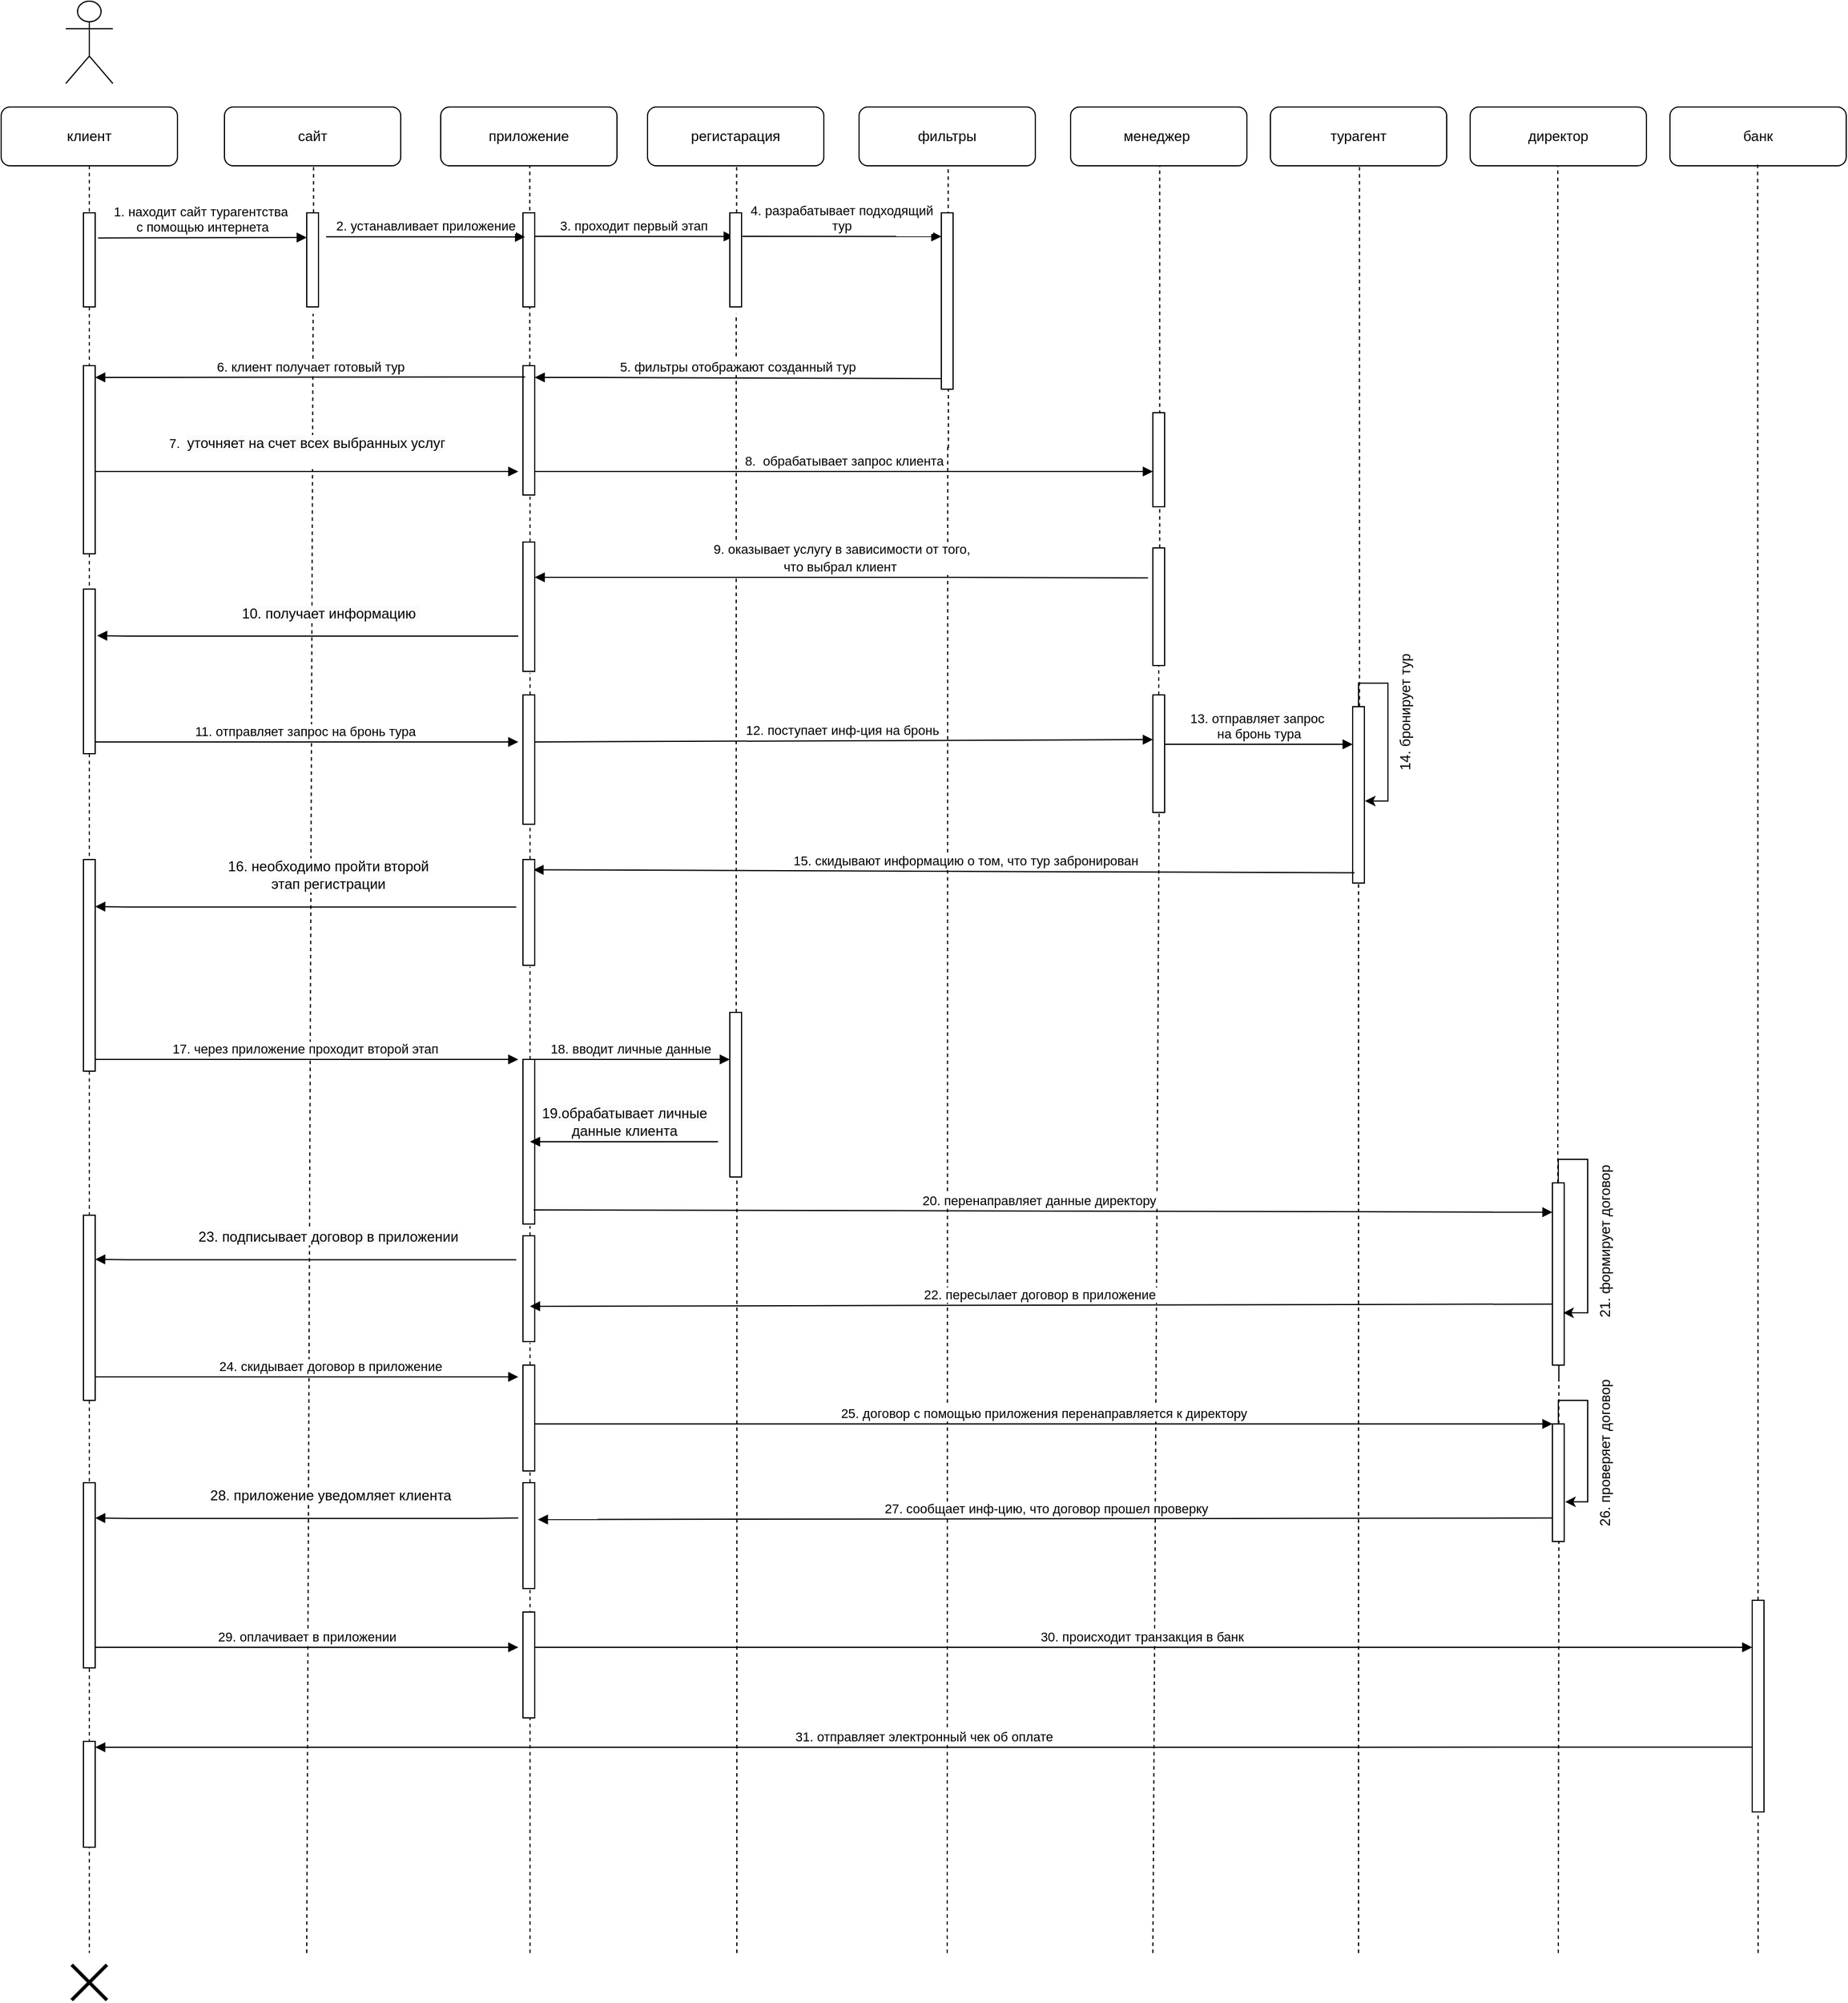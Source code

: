 <mxfile version="20.7.4" type="device"><diagram id="2bJreZVcb5cyJb6F7dEf" name="Страница 1"><mxGraphModel dx="1914" dy="2144" grid="1" gridSize="10" guides="1" tooltips="1" connect="1" arrows="1" fold="1" page="1" pageScale="1" pageWidth="827" pageHeight="1169" math="0" shadow="0"><root><mxCell id="0"/><mxCell id="1" parent="0"/><mxCell id="6e0mlil3TeSvA-XCx9b1-1" value="клиент" style="rounded=1;whiteSpace=wrap;html=1;" parent="1" vertex="1"><mxGeometry x="40" y="30" width="150" height="50" as="geometry"/></mxCell><mxCell id="6e0mlil3TeSvA-XCx9b1-3" value="сайт" style="rounded=1;whiteSpace=wrap;html=1;" parent="1" vertex="1"><mxGeometry x="230" y="30" width="150" height="50" as="geometry"/></mxCell><mxCell id="6e0mlil3TeSvA-XCx9b1-4" value="приложение" style="rounded=1;whiteSpace=wrap;html=1;" parent="1" vertex="1"><mxGeometry x="414" y="30" width="150" height="50" as="geometry"/></mxCell><mxCell id="6e0mlil3TeSvA-XCx9b1-5" value="регистарация" style="rounded=1;whiteSpace=wrap;html=1;" parent="1" vertex="1"><mxGeometry x="590" y="30" width="150" height="50" as="geometry"/></mxCell><mxCell id="6e0mlil3TeSvA-XCx9b1-7" value="" style="endArrow=none;dashed=1;html=1;rounded=0;entryX=0.544;entryY=1.073;entryDx=0;entryDy=0;entryPerimeter=0;startArrow=none;" parent="1" source="6e0mlil3TeSvA-XCx9b1-19" edge="1"><mxGeometry width="50" height="50" relative="1" as="geometry"><mxPoint x="304.2" y="898.85" as="sourcePoint"/><mxPoint x="305.8" y="80.0" as="targetPoint"/></mxGeometry></mxCell><mxCell id="6e0mlil3TeSvA-XCx9b1-8" value="" style="endArrow=none;dashed=1;html=1;rounded=0;entryX=0.544;entryY=1.073;entryDx=0;entryDy=0;entryPerimeter=0;startArrow=none;" parent="1" source="6e0mlil3TeSvA-XCx9b1-47" edge="1"><mxGeometry width="50" height="50" relative="1" as="geometry"><mxPoint x="490" y="900" as="sourcePoint"/><mxPoint x="489.8" y="80.0" as="targetPoint"/></mxGeometry></mxCell><mxCell id="6e0mlil3TeSvA-XCx9b1-9" value="" style="endArrow=none;dashed=1;html=1;rounded=0;entryX=0.544;entryY=1.073;entryDx=0;entryDy=0;entryPerimeter=0;startArrow=none;" parent="1" source="6e0mlil3TeSvA-XCx9b1-37" edge="1"><mxGeometry width="50" height="50" relative="1" as="geometry"><mxPoint x="664.2" y="898.85" as="sourcePoint"/><mxPoint x="665.8" y="80.0" as="targetPoint"/></mxGeometry></mxCell><mxCell id="6e0mlil3TeSvA-XCx9b1-10" value="" style="shape=umlActor;verticalLabelPosition=bottom;verticalAlign=top;html=1;outlineConnect=0;" parent="1" vertex="1"><mxGeometry x="95" y="-60" width="40" height="70" as="geometry"/></mxCell><mxCell id="6e0mlil3TeSvA-XCx9b1-17" value="" style="endArrow=none;dashed=1;html=1;rounded=0;startArrow=none;" parent="1" source="6e0mlil3TeSvA-XCx9b1-163" edge="1"><mxGeometry width="50" height="50" relative="1" as="geometry"><mxPoint x="135" y="170" as="sourcePoint"/><mxPoint x="115" y="1510" as="targetPoint"/></mxGeometry></mxCell><mxCell id="6e0mlil3TeSvA-XCx9b1-19" value="" style="html=1;points=[];perimeter=orthogonalPerimeter;" parent="1" vertex="1"><mxGeometry x="300" y="120.0" width="10" height="80" as="geometry"/></mxCell><mxCell id="6e0mlil3TeSvA-XCx9b1-20" value="" style="endArrow=none;dashed=1;html=1;rounded=0;entryX=0.544;entryY=1.073;entryDx=0;entryDy=0;entryPerimeter=0;" parent="1" target="6e0mlil3TeSvA-XCx9b1-19" edge="1"><mxGeometry width="50" height="50" relative="1" as="geometry"><mxPoint x="300" y="1600" as="sourcePoint"/><mxPoint x="305.8" y="80.0" as="targetPoint"/></mxGeometry></mxCell><mxCell id="6e0mlil3TeSvA-XCx9b1-18" value="" style="html=1;points=[];perimeter=orthogonalPerimeter;" parent="1" vertex="1"><mxGeometry x="110" y="120.0" width="10" height="80" as="geometry"/></mxCell><mxCell id="6e0mlil3TeSvA-XCx9b1-21" value="" style="endArrow=none;dashed=1;html=1;rounded=0;" parent="1" source="6e0mlil3TeSvA-XCx9b1-1" target="6e0mlil3TeSvA-XCx9b1-18" edge="1"><mxGeometry width="50" height="50" relative="1" as="geometry"><mxPoint x="115" y="80.0" as="sourcePoint"/><mxPoint x="115" y="1010" as="targetPoint"/></mxGeometry></mxCell><mxCell id="6e0mlil3TeSvA-XCx9b1-22" value="" style="html=1;points=[];perimeter=orthogonalPerimeter;" parent="1" vertex="1"><mxGeometry x="484" y="120.0" width="10" height="80" as="geometry"/></mxCell><mxCell id="6e0mlil3TeSvA-XCx9b1-24" value="1. находит сайт турагентства&amp;nbsp;&lt;br&gt;с помощью интернета" style="html=1;verticalAlign=bottom;endArrow=block;rounded=0;exitX=1.25;exitY=0.267;exitDx=0;exitDy=0;exitPerimeter=0;" parent="1" source="6e0mlil3TeSvA-XCx9b1-18" edge="1"><mxGeometry width="80" relative="1" as="geometry"><mxPoint x="130" y="140" as="sourcePoint"/><mxPoint x="300" y="141" as="targetPoint"/></mxGeometry></mxCell><mxCell id="6e0mlil3TeSvA-XCx9b1-25" value="2. устанавливает приложение" style="html=1;verticalAlign=bottom;endArrow=block;rounded=0;exitX=1.25;exitY=0.267;exitDx=0;exitDy=0;exitPerimeter=0;entryX=0.183;entryY=0.256;entryDx=0;entryDy=0;entryPerimeter=0;" parent="1" target="6e0mlil3TeSvA-XCx9b1-22" edge="1"><mxGeometry width="80" relative="1" as="geometry"><mxPoint x="316.5" y="140.36" as="sourcePoint"/><mxPoint x="480" y="140" as="targetPoint"/></mxGeometry></mxCell><mxCell id="6e0mlil3TeSvA-XCx9b1-27" value="3. проходит первый этап &lt;br&gt;" style="html=1;verticalAlign=bottom;endArrow=block;rounded=0;exitX=1.25;exitY=0.267;exitDx=0;exitDy=0;exitPerimeter=0;entryX=0.183;entryY=0.256;entryDx=0;entryDy=0;entryPerimeter=0;" parent="1" edge="1"><mxGeometry width="80" relative="1" as="geometry"><mxPoint x="494" y="140.0" as="sourcePoint"/><mxPoint x="663.33" y="140.12" as="targetPoint"/></mxGeometry></mxCell><mxCell id="6e0mlil3TeSvA-XCx9b1-28" value="фильтры" style="rounded=1;whiteSpace=wrap;html=1;" parent="1" vertex="1"><mxGeometry x="770" y="30" width="150" height="50" as="geometry"/></mxCell><mxCell id="6e0mlil3TeSvA-XCx9b1-29" value="менеджер&amp;nbsp;" style="rounded=1;whiteSpace=wrap;html=1;" parent="1" vertex="1"><mxGeometry x="950" y="30" width="150" height="50" as="geometry"/></mxCell><mxCell id="6e0mlil3TeSvA-XCx9b1-30" value="турагент" style="rounded=1;whiteSpace=wrap;html=1;" parent="1" vertex="1"><mxGeometry x="1120" y="30" width="150" height="50" as="geometry"/></mxCell><mxCell id="6e0mlil3TeSvA-XCx9b1-31" value="директор" style="rounded=1;whiteSpace=wrap;html=1;" parent="1" vertex="1"><mxGeometry x="1290" y="30" width="150" height="50" as="geometry"/></mxCell><mxCell id="6e0mlil3TeSvA-XCx9b1-32" value="" style="endArrow=none;dashed=1;html=1;rounded=0;entryX=0.544;entryY=1.073;entryDx=0;entryDy=0;entryPerimeter=0;startArrow=none;" parent="1" edge="1"><mxGeometry width="50" height="50" relative="1" as="geometry"><mxPoint x="846" y="320" as="sourcePoint"/><mxPoint x="845.8" y="80.0" as="targetPoint"/></mxGeometry></mxCell><mxCell id="6e0mlil3TeSvA-XCx9b1-35" value="" style="endArrow=none;dashed=1;html=1;rounded=0;entryX=0.544;entryY=1.073;entryDx=0;entryDy=0;entryPerimeter=0;startArrow=none;" parent="1" source="6e0mlil3TeSvA-XCx9b1-57" edge="1"><mxGeometry width="50" height="50" relative="1" as="geometry"><mxPoint x="1024.2" y="898.85" as="sourcePoint"/><mxPoint x="1025.8" y="80.0" as="targetPoint"/></mxGeometry></mxCell><mxCell id="6e0mlil3TeSvA-XCx9b1-36" value="" style="endArrow=none;dashed=1;html=1;rounded=0;entryX=0.544;entryY=1.073;entryDx=0;entryDy=0;entryPerimeter=0;startArrow=none;" parent="1" source="6e0mlil3TeSvA-XCx9b1-34" edge="1"><mxGeometry width="50" height="50" relative="1" as="geometry"><mxPoint x="1194.2" y="898.85" as="sourcePoint"/><mxPoint x="1195.8" y="80.0" as="targetPoint"/></mxGeometry></mxCell><mxCell id="6e0mlil3TeSvA-XCx9b1-37" value="" style="html=1;points=[];perimeter=orthogonalPerimeter;" parent="1" vertex="1"><mxGeometry x="660" y="120.0" width="10" height="80" as="geometry"/></mxCell><mxCell id="6e0mlil3TeSvA-XCx9b1-38" value="" style="endArrow=none;dashed=1;html=1;rounded=0;entryX=0.544;entryY=1.073;entryDx=0;entryDy=0;entryPerimeter=0;startArrow=none;" parent="1" source="6e0mlil3TeSvA-XCx9b1-92" target="6e0mlil3TeSvA-XCx9b1-37" edge="1"><mxGeometry width="50" height="50" relative="1" as="geometry"><mxPoint x="664.2" y="898.85" as="sourcePoint"/><mxPoint x="665.8" y="80.0" as="targetPoint"/></mxGeometry></mxCell><mxCell id="6e0mlil3TeSvA-XCx9b1-39" value="4. разрабатывает подходящий &lt;br&gt;тур" style="html=1;verticalAlign=bottom;endArrow=block;rounded=0;exitX=1.25;exitY=0.267;exitDx=0;exitDy=0;exitPerimeter=0;entryX=0.183;entryY=0.256;entryDx=0;entryDy=0;entryPerimeter=0;" parent="1" edge="1"><mxGeometry width="80" relative="1" as="geometry"><mxPoint x="670.67" y="140.0" as="sourcePoint"/><mxPoint x="840.0" y="140.12" as="targetPoint"/></mxGeometry></mxCell><mxCell id="6e0mlil3TeSvA-XCx9b1-42" value="" style="endArrow=none;dashed=1;html=1;rounded=0;entryX=0.544;entryY=1.073;entryDx=0;entryDy=0;entryPerimeter=0;" parent="1" edge="1"><mxGeometry width="50" height="50" relative="1" as="geometry"><mxPoint x="845" y="1600" as="sourcePoint"/><mxPoint x="845.44" y="315.84" as="targetPoint"/></mxGeometry></mxCell><mxCell id="6e0mlil3TeSvA-XCx9b1-47" value="" style="html=1;points=[];perimeter=orthogonalPerimeter;" parent="1" vertex="1"><mxGeometry x="484" y="250" width="10" height="110" as="geometry"/></mxCell><mxCell id="6e0mlil3TeSvA-XCx9b1-48" value="" style="endArrow=none;dashed=1;html=1;rounded=0;entryX=0.6;entryY=1.012;entryDx=0;entryDy=0;entryPerimeter=0;startArrow=none;" parent="1" source="6e0mlil3TeSvA-XCx9b1-60" target="6e0mlil3TeSvA-XCx9b1-47" edge="1"><mxGeometry width="50" height="50" relative="1" as="geometry"><mxPoint x="490" y="900" as="sourcePoint"/><mxPoint x="490" y="370" as="targetPoint"/></mxGeometry></mxCell><mxCell id="6e0mlil3TeSvA-XCx9b1-49" value="5. фильтры отображают созданный тур&amp;nbsp;" style="html=1;verticalAlign=bottom;endArrow=block;rounded=0;exitX=0.1;exitY=0.94;exitDx=0;exitDy=0;exitPerimeter=0;" parent="1" source="6e0mlil3TeSvA-XCx9b1-23" target="6e0mlil3TeSvA-XCx9b1-47" edge="1"><mxGeometry width="80" relative="1" as="geometry"><mxPoint x="838.33" y="258" as="sourcePoint"/><mxPoint x="480" y="260" as="targetPoint"/><Array as="points"><mxPoint x="530" y="260"/></Array></mxGeometry></mxCell><mxCell id="6e0mlil3TeSvA-XCx9b1-50" value="7. &amp;nbsp;&lt;span style=&quot;font-size: 12px; background-color: rgb(251, 251, 251);&quot;&gt;уточняет на счет всех выбранных услуг&lt;br&gt;&lt;br&gt;&lt;/span&gt;" style="html=1;verticalAlign=bottom;endArrow=block;rounded=0;" parent="1" source="6e0mlil3TeSvA-XCx9b1-51" edge="1"><mxGeometry width="80" relative="1" as="geometry"><mxPoint x="500" y="340" as="sourcePoint"/><mxPoint x="480" y="340" as="targetPoint"/><Array as="points"><mxPoint x="480" y="340"/></Array></mxGeometry></mxCell><mxCell id="6e0mlil3TeSvA-XCx9b1-51" value="" style="html=1;points=[];perimeter=orthogonalPerimeter;" parent="1" vertex="1"><mxGeometry x="110" y="250" width="10" height="160" as="geometry"/></mxCell><mxCell id="6e0mlil3TeSvA-XCx9b1-52" value="" style="endArrow=none;dashed=1;html=1;rounded=0;startArrow=none;" parent="1" source="6e0mlil3TeSvA-XCx9b1-18" target="6e0mlil3TeSvA-XCx9b1-51" edge="1"><mxGeometry width="50" height="50" relative="1" as="geometry"><mxPoint x="115" y="200.0" as="sourcePoint"/><mxPoint x="115" y="1010" as="targetPoint"/></mxGeometry></mxCell><mxCell id="6e0mlil3TeSvA-XCx9b1-53" value="6. клиент получает готовый тур" style="html=1;verticalAlign=bottom;endArrow=block;rounded=0;exitX=0.183;exitY=0.087;exitDx=0;exitDy=0;exitPerimeter=0;" parent="1" source="6e0mlil3TeSvA-XCx9b1-47" edge="1"><mxGeometry width="80" relative="1" as="geometry"><mxPoint x="464.33" y="260" as="sourcePoint"/><mxPoint x="120" y="260" as="targetPoint"/><Array as="points"/></mxGeometry></mxCell><mxCell id="6e0mlil3TeSvA-XCx9b1-55" value="8.&amp;nbsp; обрабатывает запрос клиента&lt;span style=&quot;font-size: 12px; background-color: rgb(251, 251, 251);&quot;&gt;&lt;br&gt;&lt;/span&gt;" style="html=1;verticalAlign=bottom;endArrow=block;rounded=0;" parent="1" edge="1"><mxGeometry width="80" relative="1" as="geometry"><mxPoint x="494" y="340" as="sourcePoint"/><mxPoint x="1020" y="340" as="targetPoint"/><Array as="points"><mxPoint x="1020" y="340"/></Array></mxGeometry></mxCell><mxCell id="6e0mlil3TeSvA-XCx9b1-33" value="" style="html=1;points=[];perimeter=orthogonalPerimeter;" parent="1" vertex="1"><mxGeometry x="1020" y="290.0" width="10" height="80" as="geometry"/></mxCell><mxCell id="6e0mlil3TeSvA-XCx9b1-23" value="" style="html=1;points=[];perimeter=orthogonalPerimeter;" parent="1" vertex="1"><mxGeometry x="840" y="120" width="10" height="150" as="geometry"/></mxCell><mxCell id="6e0mlil3TeSvA-XCx9b1-57" value="" style="html=1;points=[];perimeter=orthogonalPerimeter;" parent="1" vertex="1"><mxGeometry x="1020" y="405" width="10" height="100" as="geometry"/></mxCell><mxCell id="6e0mlil3TeSvA-XCx9b1-58" value="" style="endArrow=none;dashed=1;html=1;rounded=0;startArrow=none;" parent="1" source="6e0mlil3TeSvA-XCx9b1-73" target="6e0mlil3TeSvA-XCx9b1-57" edge="1"><mxGeometry width="50" height="50" relative="1" as="geometry"><mxPoint x="1024.2" y="898.85" as="sourcePoint"/><mxPoint x="1025.8" y="80.0" as="targetPoint"/></mxGeometry></mxCell><mxCell id="6e0mlil3TeSvA-XCx9b1-60" value="" style="html=1;points=[];perimeter=orthogonalPerimeter;" parent="1" vertex="1"><mxGeometry x="484" y="400" width="10" height="110" as="geometry"/></mxCell><mxCell id="6e0mlil3TeSvA-XCx9b1-61" value="" style="endArrow=none;dashed=1;html=1;rounded=0;entryX=0.6;entryY=1.012;entryDx=0;entryDy=0;entryPerimeter=0;startArrow=none;" parent="1" source="6e0mlil3TeSvA-XCx9b1-69" target="6e0mlil3TeSvA-XCx9b1-60" edge="1"><mxGeometry width="50" height="50" relative="1" as="geometry"><mxPoint x="490" y="900" as="sourcePoint"/><mxPoint x="490" y="361.32" as="targetPoint"/></mxGeometry></mxCell><mxCell id="6e0mlil3TeSvA-XCx9b1-63" value="9. оказывает услугу в зависимости от того,&lt;br&gt;что выбрал клиент&amp;nbsp;&lt;span style=&quot;font-size: 12px; background-color: rgb(251, 251, 251);&quot;&gt;&lt;br&gt;&lt;/span&gt;" style="html=1;verticalAlign=bottom;endArrow=block;rounded=0;exitX=-0.417;exitY=0.255;exitDx=0;exitDy=0;exitPerimeter=0;" parent="1" source="6e0mlil3TeSvA-XCx9b1-57" target="6e0mlil3TeSvA-XCx9b1-60" edge="1"><mxGeometry width="80" relative="1" as="geometry"><mxPoint x="324" y="430" as="sourcePoint"/><mxPoint x="850" y="430" as="targetPoint"/><Array as="points"><mxPoint x="850" y="430"/><mxPoint x="500" y="430"/></Array></mxGeometry></mxCell><mxCell id="6e0mlil3TeSvA-XCx9b1-65" value="" style="html=1;points=[];perimeter=orthogonalPerimeter;" parent="1" vertex="1"><mxGeometry x="110" y="440" width="10" height="140" as="geometry"/></mxCell><mxCell id="6e0mlil3TeSvA-XCx9b1-66" value="" style="endArrow=none;dashed=1;html=1;rounded=0;startArrow=none;" parent="1" source="6e0mlil3TeSvA-XCx9b1-51" target="6e0mlil3TeSvA-XCx9b1-65" edge="1"><mxGeometry width="50" height="50" relative="1" as="geometry"><mxPoint x="115" y="410" as="sourcePoint"/><mxPoint x="115" y="1010" as="targetPoint"/></mxGeometry></mxCell><mxCell id="6e0mlil3TeSvA-XCx9b1-67" value="&lt;span style=&quot;font-size: 12px; background-color: rgb(251, 251, 251);&quot;&gt;10. получает информацию&amp;nbsp;&lt;br&gt;&lt;/span&gt;" style="html=1;verticalAlign=bottom;endArrow=block;rounded=0;entryX=1.167;entryY=0.283;entryDx=0;entryDy=0;entryPerimeter=0;" parent="1" target="6e0mlil3TeSvA-XCx9b1-65" edge="1"><mxGeometry x="-0.107" y="-10" width="80" relative="1" as="geometry"><mxPoint x="480" y="480" as="sourcePoint"/><mxPoint x="95" y="480" as="targetPoint"/><Array as="points"><mxPoint x="451" y="480"/><mxPoint x="150" y="480"/></Array><mxPoint as="offset"/></mxGeometry></mxCell><mxCell id="6e0mlil3TeSvA-XCx9b1-69" value="" style="html=1;points=[];perimeter=orthogonalPerimeter;" parent="1" vertex="1"><mxGeometry x="484" y="530" width="10" height="110" as="geometry"/></mxCell><mxCell id="6e0mlil3TeSvA-XCx9b1-70" value="" style="endArrow=none;dashed=1;html=1;rounded=0;entryX=0.6;entryY=1.012;entryDx=0;entryDy=0;entryPerimeter=0;startArrow=none;" parent="1" source="6e0mlil3TeSvA-XCx9b1-81" target="6e0mlil3TeSvA-XCx9b1-69" edge="1"><mxGeometry width="50" height="50" relative="1" as="geometry"><mxPoint x="490" y="900" as="sourcePoint"/><mxPoint x="490" y="511.32" as="targetPoint"/></mxGeometry></mxCell><mxCell id="6e0mlil3TeSvA-XCx9b1-71" value="11. отправляет запрос на бронь тура&amp;nbsp;" style="html=1;verticalAlign=bottom;endArrow=block;rounded=0;" parent="1" edge="1"><mxGeometry width="80" relative="1" as="geometry"><mxPoint x="120" y="570" as="sourcePoint"/><mxPoint x="480" y="570" as="targetPoint"/><Array as="points"><mxPoint x="480" y="570"/></Array></mxGeometry></mxCell><mxCell id="6e0mlil3TeSvA-XCx9b1-72" value="12. поступает инф-ция на бронь&amp;nbsp;" style="html=1;verticalAlign=bottom;endArrow=block;rounded=0;entryX=0;entryY=0.38;entryDx=0;entryDy=0;entryPerimeter=0;" parent="1" target="6e0mlil3TeSvA-XCx9b1-73" edge="1"><mxGeometry width="80" relative="1" as="geometry"><mxPoint x="494" y="570" as="sourcePoint"/><mxPoint x="854" y="570" as="targetPoint"/><Array as="points"/></mxGeometry></mxCell><mxCell id="6e0mlil3TeSvA-XCx9b1-73" value="" style="html=1;points=[];perimeter=orthogonalPerimeter;" parent="1" vertex="1"><mxGeometry x="1020" y="530" width="10" height="100" as="geometry"/></mxCell><mxCell id="6e0mlil3TeSvA-XCx9b1-74" value="" style="endArrow=none;dashed=1;html=1;rounded=0;entryX=0.532;entryY=0.991;entryDx=0;entryDy=0;entryPerimeter=0;" parent="1" target="6e0mlil3TeSvA-XCx9b1-73" edge="1"><mxGeometry width="50" height="50" relative="1" as="geometry"><mxPoint x="1020" y="1600" as="sourcePoint"/><mxPoint x="1025.44" y="512.3" as="targetPoint"/></mxGeometry></mxCell><mxCell id="6e0mlil3TeSvA-XCx9b1-34" value="" style="html=1;points=[];perimeter=orthogonalPerimeter;" parent="1" vertex="1"><mxGeometry x="1190" y="540" width="10" height="150" as="geometry"/></mxCell><mxCell id="6e0mlil3TeSvA-XCx9b1-75" value="" style="endArrow=none;dashed=1;html=1;rounded=0;" parent="1" target="6e0mlil3TeSvA-XCx9b1-34" edge="1"><mxGeometry width="50" height="50" relative="1" as="geometry"><mxPoint x="1195" y="1600" as="sourcePoint"/><mxPoint x="1195.8" y="80.0" as="targetPoint"/></mxGeometry></mxCell><mxCell id="6e0mlil3TeSvA-XCx9b1-76" value="13. отправляет запрос&amp;nbsp;&lt;br&gt;на бронь тура" style="html=1;verticalAlign=bottom;endArrow=block;rounded=0;" parent="1" edge="1"><mxGeometry width="80" relative="1" as="geometry"><mxPoint x="1030" y="572" as="sourcePoint"/><mxPoint x="1190" y="572" as="targetPoint"/><Array as="points"/></mxGeometry></mxCell><mxCell id="6e0mlil3TeSvA-XCx9b1-77" style="edgeStyle=orthogonalEdgeStyle;rounded=0;orthogonalLoop=1;jettySize=auto;html=1;entryX=1.048;entryY=0.535;entryDx=0;entryDy=0;entryPerimeter=0;" parent="1" source="6e0mlil3TeSvA-XCx9b1-34" target="6e0mlil3TeSvA-XCx9b1-34" edge="1"><mxGeometry relative="1" as="geometry"/></mxCell><mxCell id="6e0mlil3TeSvA-XCx9b1-78" value="&lt;blockquote style=&quot;margin: 0 0 0 40px; border: none; padding: 0px;&quot;&gt;14. бронирует тур&lt;/blockquote&gt;" style="text;html=1;align=center;verticalAlign=middle;resizable=0;points=[];autosize=1;strokeColor=none;fillColor=none;rotation=-90;" parent="1" vertex="1"><mxGeometry x="1155" y="550" width="160" height="30" as="geometry"/></mxCell><mxCell id="6e0mlil3TeSvA-XCx9b1-80" value="&lt;blockquote style=&quot;margin: 0 0 0 40px; border: none; padding: 0px;&quot;&gt;15. скидывают информацию о том, что тур забронирован&amp;nbsp;&lt;/blockquote&gt;" style="html=1;verticalAlign=bottom;endArrow=block;rounded=0;exitX=0.159;exitY=0.942;exitDx=0;exitDy=0;exitPerimeter=0;entryX=0.897;entryY=0.097;entryDx=0;entryDy=0;entryPerimeter=0;" parent="1" source="6e0mlil3TeSvA-XCx9b1-34" target="6e0mlil3TeSvA-XCx9b1-81" edge="1"><mxGeometry width="80" relative="1" as="geometry"><mxPoint x="930" y="710" as="sourcePoint"/><mxPoint x="670" y="680" as="targetPoint"/><Array as="points"/></mxGeometry></mxCell><mxCell id="6e0mlil3TeSvA-XCx9b1-81" value="" style="html=1;points=[];perimeter=orthogonalPerimeter;" parent="1" vertex="1"><mxGeometry x="484" y="670" width="10" height="90" as="geometry"/></mxCell><mxCell id="6e0mlil3TeSvA-XCx9b1-82" value="" style="endArrow=none;dashed=1;html=1;rounded=0;entryX=0.6;entryY=1.012;entryDx=0;entryDy=0;entryPerimeter=0;startArrow=none;" parent="1" source="6e0mlil3TeSvA-XCx9b1-94" target="6e0mlil3TeSvA-XCx9b1-81" edge="1"><mxGeometry width="50" height="50" relative="1" as="geometry"><mxPoint x="490" y="1380" as="sourcePoint"/><mxPoint x="490" y="641.32" as="targetPoint"/></mxGeometry></mxCell><mxCell id="6e0mlil3TeSvA-XCx9b1-86" value="&lt;span style=&quot;background-color: rgb(251, 251, 251);&quot;&gt;&lt;span style=&quot;font-size: 12px;&quot;&gt;16. необходимо пройти второй&lt;/span&gt;&lt;br&gt;&lt;span style=&quot;font-size: 12px;&quot;&gt;этап регистрации&lt;/span&gt;&lt;br&gt;&lt;/span&gt;" style="html=1;verticalAlign=bottom;endArrow=block;rounded=0;entryX=1.167;entryY=0.283;entryDx=0;entryDy=0;entryPerimeter=0;" parent="1" edge="1"><mxGeometry x="-0.107" y="-10" width="80" relative="1" as="geometry"><mxPoint x="478.33" y="710.38" as="sourcePoint"/><mxPoint x="120.0" y="710.0" as="targetPoint"/><Array as="points"><mxPoint x="449.33" y="710.38"/><mxPoint x="148.33" y="710.38"/></Array><mxPoint as="offset"/></mxGeometry></mxCell><mxCell id="6e0mlil3TeSvA-XCx9b1-92" value="" style="html=1;points=[];perimeter=orthogonalPerimeter;" parent="1" vertex="1"><mxGeometry x="660" y="800" width="10" height="140" as="geometry"/></mxCell><mxCell id="6e0mlil3TeSvA-XCx9b1-93" value="" style="endArrow=none;dashed=1;html=1;rounded=0;entryX=0.607;entryY=1.003;entryDx=0;entryDy=0;entryPerimeter=0;" parent="1" target="6e0mlil3TeSvA-XCx9b1-92" edge="1"><mxGeometry width="50" height="50" relative="1" as="geometry"><mxPoint x="666" y="1600" as="sourcePoint"/><mxPoint x="665.44" y="205.84" as="targetPoint"/></mxGeometry></mxCell><mxCell id="6e0mlil3TeSvA-XCx9b1-94" value="" style="html=1;points=[];perimeter=orthogonalPerimeter;" parent="1" vertex="1"><mxGeometry x="484" y="840" width="10" height="140" as="geometry"/></mxCell><mxCell id="6e0mlil3TeSvA-XCx9b1-95" value="" style="endArrow=none;dashed=1;html=1;rounded=0;entryX=0.6;entryY=1.012;entryDx=0;entryDy=0;entryPerimeter=0;startArrow=none;" parent="1" source="6e0mlil3TeSvA-XCx9b1-101" target="6e0mlil3TeSvA-XCx9b1-94" edge="1"><mxGeometry width="50" height="50" relative="1" as="geometry"><mxPoint x="490" y="1380" as="sourcePoint"/><mxPoint x="490" y="761.08" as="targetPoint"/></mxGeometry></mxCell><mxCell id="6e0mlil3TeSvA-XCx9b1-97" value="17. через приложение проходит второй этап&amp;nbsp;" style="html=1;verticalAlign=bottom;endArrow=block;rounded=0;" parent="1" edge="1"><mxGeometry width="80" relative="1" as="geometry"><mxPoint x="120" y="840" as="sourcePoint"/><mxPoint x="480" y="840" as="targetPoint"/><Array as="points"><mxPoint x="480" y="840"/></Array></mxGeometry></mxCell><mxCell id="6e0mlil3TeSvA-XCx9b1-98" value="18. вводит личные данные&amp;nbsp;" style="html=1;verticalAlign=bottom;endArrow=block;rounded=0;" parent="1" edge="1"><mxGeometry width="80" relative="1" as="geometry"><mxPoint x="494" y="840" as="sourcePoint"/><mxPoint x="660" y="840" as="targetPoint"/><Array as="points"/></mxGeometry></mxCell><mxCell id="6e0mlil3TeSvA-XCx9b1-99" value="" style="endArrow=none;dashed=1;html=1;rounded=0;entryX=0.544;entryY=1.073;entryDx=0;entryDy=0;entryPerimeter=0;startArrow=none;" parent="1" source="6e0mlil3TeSvA-XCx9b1-100" edge="1"><mxGeometry width="50" height="50" relative="1" as="geometry"><mxPoint x="1365" y="1370" as="sourcePoint"/><mxPoint x="1364.58" y="80.0" as="targetPoint"/></mxGeometry></mxCell><mxCell id="6e0mlil3TeSvA-XCx9b1-101" value="" style="html=1;points=[];perimeter=orthogonalPerimeter;" parent="1" vertex="1"><mxGeometry x="484" y="990" width="10" height="90" as="geometry"/></mxCell><mxCell id="6e0mlil3TeSvA-XCx9b1-102" value="" style="endArrow=none;dashed=1;html=1;rounded=0;entryX=0.6;entryY=1.012;entryDx=0;entryDy=0;entryPerimeter=0;startArrow=none;" parent="1" source="6e0mlil3TeSvA-XCx9b1-129" target="6e0mlil3TeSvA-XCx9b1-101" edge="1"><mxGeometry width="50" height="50" relative="1" as="geometry"><mxPoint x="490" y="1380" as="sourcePoint"/><mxPoint x="490" y="901.08" as="targetPoint"/></mxGeometry></mxCell><mxCell id="6e0mlil3TeSvA-XCx9b1-105" value="" style="endArrow=none;dashed=1;html=1;rounded=0;entryX=0.544;entryY=1.073;entryDx=0;entryDy=0;entryPerimeter=0;startArrow=none;" parent="1" target="6e0mlil3TeSvA-XCx9b1-100" edge="1"><mxGeometry width="50" height="50" relative="1" as="geometry"><mxPoint x="1365.44" y="1060" as="sourcePoint"/><mxPoint x="1364.58" y="80" as="targetPoint"/></mxGeometry></mxCell><mxCell id="6e0mlil3TeSvA-XCx9b1-108" value="" style="endArrow=none;dashed=1;html=1;rounded=0;entryX=0.544;entryY=1;entryDx=0;entryDy=0;entryPerimeter=0;startArrow=none;" parent="1" source="6e0mlil3TeSvA-XCx9b1-132" target="6e0mlil3TeSvA-XCx9b1-100" edge="1"><mxGeometry width="50" height="50" relative="1" as="geometry"><mxPoint x="1365" y="1370" as="sourcePoint"/><mxPoint x="1365.44" y="1145.84" as="targetPoint"/></mxGeometry></mxCell><mxCell id="6e0mlil3TeSvA-XCx9b1-100" value="" style="html=1;points=[];perimeter=orthogonalPerimeter;" parent="1" vertex="1"><mxGeometry x="1360" y="945" width="10" height="155" as="geometry"/></mxCell><mxCell id="6e0mlil3TeSvA-XCx9b1-114" style="edgeStyle=orthogonalEdgeStyle;rounded=0;orthogonalLoop=1;jettySize=auto;html=1;entryX=0.917;entryY=0.713;entryDx=0;entryDy=0;entryPerimeter=0;" parent="1" source="6e0mlil3TeSvA-XCx9b1-100" target="6e0mlil3TeSvA-XCx9b1-100" edge="1"><mxGeometry relative="1" as="geometry"/></mxCell><mxCell id="6e0mlil3TeSvA-XCx9b1-116" value="21. формирует договор" style="text;html=1;align=center;verticalAlign=middle;resizable=0;points=[];autosize=1;strokeColor=none;fillColor=none;rotation=-90;" parent="1" vertex="1"><mxGeometry x="1330" y="980" width="150" height="30" as="geometry"/></mxCell><mxCell id="6e0mlil3TeSvA-XCx9b1-121" value="20. перенаправляет данные директору&amp;nbsp;&amp;nbsp;" style="html=1;verticalAlign=bottom;endArrow=block;rounded=0;entryX=0;entryY=0.161;entryDx=0;entryDy=0;entryPerimeter=0;exitX=0.9;exitY=0.914;exitDx=0;exitDy=0;exitPerimeter=0;" parent="1" source="6e0mlil3TeSvA-XCx9b1-94" target="6e0mlil3TeSvA-XCx9b1-100" edge="1"><mxGeometry width="80" relative="1" as="geometry"><mxPoint x="500" y="970" as="sourcePoint"/><mxPoint x="840" y="970" as="targetPoint"/><Array as="points"/></mxGeometry></mxCell><mxCell id="6e0mlil3TeSvA-XCx9b1-122" value="22. пересылает договор в приложение&amp;nbsp;" style="html=1;verticalAlign=bottom;endArrow=block;rounded=0;exitX=0;exitY=0.665;exitDx=0;exitDy=0;exitPerimeter=0;" parent="1" source="6e0mlil3TeSvA-XCx9b1-100" edge="1"><mxGeometry width="80" relative="1" as="geometry"><mxPoint x="720.0" y="1060.05" as="sourcePoint"/><mxPoint x="490" y="1050" as="targetPoint"/><Array as="points"/></mxGeometry></mxCell><mxCell id="6e0mlil3TeSvA-XCx9b1-123" value="&lt;span style=&quot;background-color: rgb(251, 251, 251);&quot;&gt;&lt;span style=&quot;font-size: 12px;&quot;&gt;23. подписывает договор в приложении&lt;/span&gt;&lt;br&gt;&lt;/span&gt;" style="html=1;verticalAlign=bottom;endArrow=block;rounded=0;entryX=1.167;entryY=0.283;entryDx=0;entryDy=0;entryPerimeter=0;" parent="1" edge="1"><mxGeometry x="-0.107" y="-10" width="80" relative="1" as="geometry"><mxPoint x="478.33" y="1010.38" as="sourcePoint"/><mxPoint x="120" y="1010" as="targetPoint"/><Array as="points"><mxPoint x="449.33" y="1010.38"/><mxPoint x="148.33" y="1010.38"/></Array><mxPoint as="offset"/></mxGeometry></mxCell><mxCell id="6e0mlil3TeSvA-XCx9b1-125" value="" style="html=1;points=[];perimeter=orthogonalPerimeter;" parent="1" vertex="1"><mxGeometry x="110" y="972.5" width="10" height="157.5" as="geometry"/></mxCell><mxCell id="6e0mlil3TeSvA-XCx9b1-126" value="" style="endArrow=none;dashed=1;html=1;rounded=0;startArrow=none;" parent="1" source="6e0mlil3TeSvA-XCx9b1-65" target="6e0mlil3TeSvA-XCx9b1-125" edge="1"><mxGeometry width="50" height="50" relative="1" as="geometry"><mxPoint x="115" y="580" as="sourcePoint"/><mxPoint x="115" y="1380.69" as="targetPoint"/></mxGeometry></mxCell><mxCell id="6e0mlil3TeSvA-XCx9b1-128" value="&lt;blockquote style=&quot;margin: 0 0 0 40px; border: none; padding: 0px;&quot;&gt;24. скидывает договор в приложение&lt;/blockquote&gt;" style="html=1;verticalAlign=bottom;endArrow=block;rounded=0;" parent="1" edge="1"><mxGeometry width="80" relative="1" as="geometry"><mxPoint x="120" y="1110" as="sourcePoint"/><mxPoint x="480" y="1110" as="targetPoint"/><Array as="points"><mxPoint x="480" y="1110"/></Array></mxGeometry></mxCell><mxCell id="6e0mlil3TeSvA-XCx9b1-129" value="" style="html=1;points=[];perimeter=orthogonalPerimeter;" parent="1" vertex="1"><mxGeometry x="484" y="1100" width="10" height="90" as="geometry"/></mxCell><mxCell id="6e0mlil3TeSvA-XCx9b1-130" value="" style="endArrow=none;dashed=1;html=1;rounded=0;entryX=0.6;entryY=1.012;entryDx=0;entryDy=0;entryPerimeter=0;startArrow=none;" parent="1" source="6e0mlil3TeSvA-XCx9b1-138" target="6e0mlil3TeSvA-XCx9b1-129" edge="1"><mxGeometry width="50" height="50" relative="1" as="geometry"><mxPoint x="490" y="1380" as="sourcePoint"/><mxPoint x="490" y="1071.08" as="targetPoint"/></mxGeometry></mxCell><mxCell id="6e0mlil3TeSvA-XCx9b1-131" value="25. договор с помощью приложения перенаправляется к директору" style="html=1;verticalAlign=bottom;endArrow=block;rounded=0;" parent="1" target="6e0mlil3TeSvA-XCx9b1-132" edge="1"><mxGeometry width="80" relative="1" as="geometry"><mxPoint x="494" y="1150" as="sourcePoint"/><mxPoint x="1350" y="1150" as="targetPoint"/><Array as="points"><mxPoint x="1340" y="1150"/></Array></mxGeometry></mxCell><mxCell id="6e0mlil3TeSvA-XCx9b1-133" style="edgeStyle=orthogonalEdgeStyle;rounded=0;orthogonalLoop=1;jettySize=auto;html=1;entryX=1.083;entryY=0.663;entryDx=0;entryDy=0;entryPerimeter=0;" parent="1" source="6e0mlil3TeSvA-XCx9b1-132" target="6e0mlil3TeSvA-XCx9b1-132" edge="1"><mxGeometry relative="1" as="geometry"/></mxCell><mxCell id="6e0mlil3TeSvA-XCx9b1-132" value="" style="html=1;points=[];perimeter=orthogonalPerimeter;" parent="1" vertex="1"><mxGeometry x="1360" y="1150" width="10" height="100" as="geometry"/></mxCell><mxCell id="6e0mlil3TeSvA-XCx9b1-134" value="" style="endArrow=none;dashed=1;html=1;rounded=0;entryX=0.544;entryY=1;entryDx=0;entryDy=0;entryPerimeter=0;startArrow=none;" parent="1" target="6e0mlil3TeSvA-XCx9b1-132" edge="1"><mxGeometry width="50" height="50" relative="1" as="geometry"><mxPoint x="1365" y="1600" as="sourcePoint"/><mxPoint x="1365.44" y="1100" as="targetPoint"/></mxGeometry></mxCell><mxCell id="6e0mlil3TeSvA-XCx9b1-135" value="26. проверяет договор" style="text;html=1;align=center;verticalAlign=middle;resizable=0;points=[];autosize=1;strokeColor=none;fillColor=none;rotation=-90;" parent="1" vertex="1"><mxGeometry x="1330" y="1160" width="150" height="30" as="geometry"/></mxCell><mxCell id="6e0mlil3TeSvA-XCx9b1-137" value="27. сообщает инф-цию, что договор прошел проверку" style="html=1;verticalAlign=bottom;endArrow=block;rounded=0;exitX=0;exitY=0.665;exitDx=0;exitDy=0;exitPerimeter=0;entryX=1.267;entryY=0.348;entryDx=0;entryDy=0;entryPerimeter=0;" parent="1" target="6e0mlil3TeSvA-XCx9b1-138" edge="1"><mxGeometry width="80" relative="1" as="geometry"><mxPoint x="1360" y="1229.995" as="sourcePoint"/><mxPoint x="490" y="1231.92" as="targetPoint"/><Array as="points"/></mxGeometry></mxCell><mxCell id="6e0mlil3TeSvA-XCx9b1-138" value="" style="html=1;points=[];perimeter=orthogonalPerimeter;" parent="1" vertex="1"><mxGeometry x="484" y="1200" width="10" height="90" as="geometry"/></mxCell><mxCell id="6e0mlil3TeSvA-XCx9b1-139" value="" style="endArrow=none;dashed=1;html=1;rounded=0;entryX=0.6;entryY=1.012;entryDx=0;entryDy=0;entryPerimeter=0;" parent="1" target="6e0mlil3TeSvA-XCx9b1-138" edge="1"><mxGeometry width="50" height="50" relative="1" as="geometry"><mxPoint x="490" y="1600" as="sourcePoint"/><mxPoint x="490" y="1181.08" as="targetPoint"/></mxGeometry></mxCell><mxCell id="6e0mlil3TeSvA-XCx9b1-142" value="&lt;span style=&quot;background-color: rgb(251, 251, 251);&quot;&gt;&lt;span style=&quot;font-size: 12px;&quot;&gt;28. приложение уведомляет клиента&lt;/span&gt;&lt;br&gt;&lt;/span&gt;" style="html=1;verticalAlign=bottom;endArrow=block;rounded=0;entryX=1.167;entryY=0.283;entryDx=0;entryDy=0;entryPerimeter=0;" parent="1" edge="1"><mxGeometry x="-0.107" y="-10" width="80" relative="1" as="geometry"><mxPoint x="480" y="1230" as="sourcePoint"/><mxPoint x="120" y="1230" as="targetPoint"/><Array as="points"><mxPoint x="449.33" y="1230.38"/><mxPoint x="148.33" y="1230.38"/></Array><mxPoint as="offset"/></mxGeometry></mxCell><mxCell id="6e0mlil3TeSvA-XCx9b1-144" value="29. оплачивает в приложении" style="html=1;verticalAlign=bottom;endArrow=block;rounded=0;" parent="1" edge="1"><mxGeometry width="80" relative="1" as="geometry"><mxPoint x="120" y="1340" as="sourcePoint"/><mxPoint x="480" y="1340" as="targetPoint"/><Array as="points"><mxPoint x="480" y="1340"/></Array></mxGeometry></mxCell><mxCell id="6e0mlil3TeSvA-XCx9b1-145" value="" style="html=1;points=[];perimeter=orthogonalPerimeter;" parent="1" vertex="1"><mxGeometry x="484" y="1310" width="10" height="90" as="geometry"/></mxCell><mxCell id="6e0mlil3TeSvA-XCx9b1-146" value="банк" style="rounded=1;whiteSpace=wrap;html=1;" parent="1" vertex="1"><mxGeometry x="1460" y="30" width="150" height="50" as="geometry"/></mxCell><mxCell id="6e0mlil3TeSvA-XCx9b1-147" value="" style="endArrow=none;dashed=1;html=1;rounded=0;entryX=0.544;entryY=1.073;entryDx=0;entryDy=0;entryPerimeter=0;startArrow=none;" parent="1" edge="1"><mxGeometry width="50" height="50" relative="1" as="geometry"><mxPoint x="1535" y="1600" as="sourcePoint"/><mxPoint x="1534.66" y="77.5" as="targetPoint"/></mxGeometry></mxCell><mxCell id="6e0mlil3TeSvA-XCx9b1-150" value="30. происходит транзакция в банк&amp;nbsp;" style="html=1;verticalAlign=bottom;endArrow=block;rounded=0;" parent="1" edge="1"><mxGeometry width="80" relative="1" as="geometry"><mxPoint x="494" y="1340" as="sourcePoint"/><mxPoint x="1530" y="1340" as="targetPoint"/><Array as="points"><mxPoint x="1530" y="1340"/></Array></mxGeometry></mxCell><mxCell id="6e0mlil3TeSvA-XCx9b1-151" value="" style="html=1;points=[];perimeter=orthogonalPerimeter;" parent="1" vertex="1"><mxGeometry x="1530" y="1300" width="10" height="180" as="geometry"/></mxCell><mxCell id="6e0mlil3TeSvA-XCx9b1-158" value="31. отправляет электронный чек об оплате" style="html=1;verticalAlign=bottom;endArrow=block;rounded=0;exitX=-0.058;exitY=0.694;exitDx=0;exitDy=0;exitPerimeter=0;" parent="1" source="6e0mlil3TeSvA-XCx9b1-151" edge="1"><mxGeometry width="80" relative="1" as="geometry"><mxPoint x="1530" y="1419.995" as="sourcePoint"/><mxPoint x="120" y="1425" as="targetPoint"/><Array as="points"/></mxGeometry></mxCell><mxCell id="6e0mlil3TeSvA-XCx9b1-164" value="" style="endArrow=none;dashed=1;html=1;rounded=0;startArrow=none;" parent="1" source="6e0mlil3TeSvA-XCx9b1-125" edge="1"><mxGeometry width="50" height="50" relative="1" as="geometry"><mxPoint x="115" y="1130" as="sourcePoint"/><mxPoint x="115" y="1600" as="targetPoint"/></mxGeometry></mxCell><mxCell id="6e0mlil3TeSvA-XCx9b1-141" value="" style="html=1;points=[];perimeter=orthogonalPerimeter;" parent="1" vertex="1"><mxGeometry x="110" y="1200" width="10" height="157.5" as="geometry"/></mxCell><mxCell id="6e0mlil3TeSvA-XCx9b1-166" value="" style="shape=umlDestroy;whiteSpace=wrap;html=1;strokeWidth=3;" parent="1" vertex="1"><mxGeometry x="100" y="1610" width="30" height="30" as="geometry"/></mxCell><mxCell id="6e0mlil3TeSvA-XCx9b1-163" value="" style="html=1;points=[];perimeter=orthogonalPerimeter;" parent="1" vertex="1"><mxGeometry x="110" y="1420" width="10" height="90" as="geometry"/></mxCell><mxCell id="6e0mlil3TeSvA-XCx9b1-85" value="" style="html=1;points=[];perimeter=orthogonalPerimeter;" parent="1" vertex="1"><mxGeometry x="110" y="670" width="10" height="180" as="geometry"/></mxCell><mxCell id="6e0mlil3TeSvA-XCx9b1-170" value="&lt;span style=&quot;font-size: 12px; background-color: rgb(251, 251, 251);&quot;&gt;19.обрабатывает личные&lt;/span&gt;&lt;br style=&quot;border-color: var(--border-color); font-size: 12px; background-color: rgb(251, 251, 251);&quot;&gt;&lt;span style=&quot;font-size: 12px; background-color: rgb(251, 251, 251);&quot;&gt;данные клиента&lt;/span&gt;" style="html=1;verticalAlign=bottom;endArrow=block;rounded=0;" parent="1" edge="1"><mxGeometry width="80" relative="1" as="geometry"><mxPoint x="650" y="910" as="sourcePoint"/><mxPoint x="490" y="910" as="targetPoint"/><Array as="points"><mxPoint x="540" y="910"/></Array><mxPoint as="offset"/></mxGeometry></mxCell></root></mxGraphModel></diagram></mxfile>